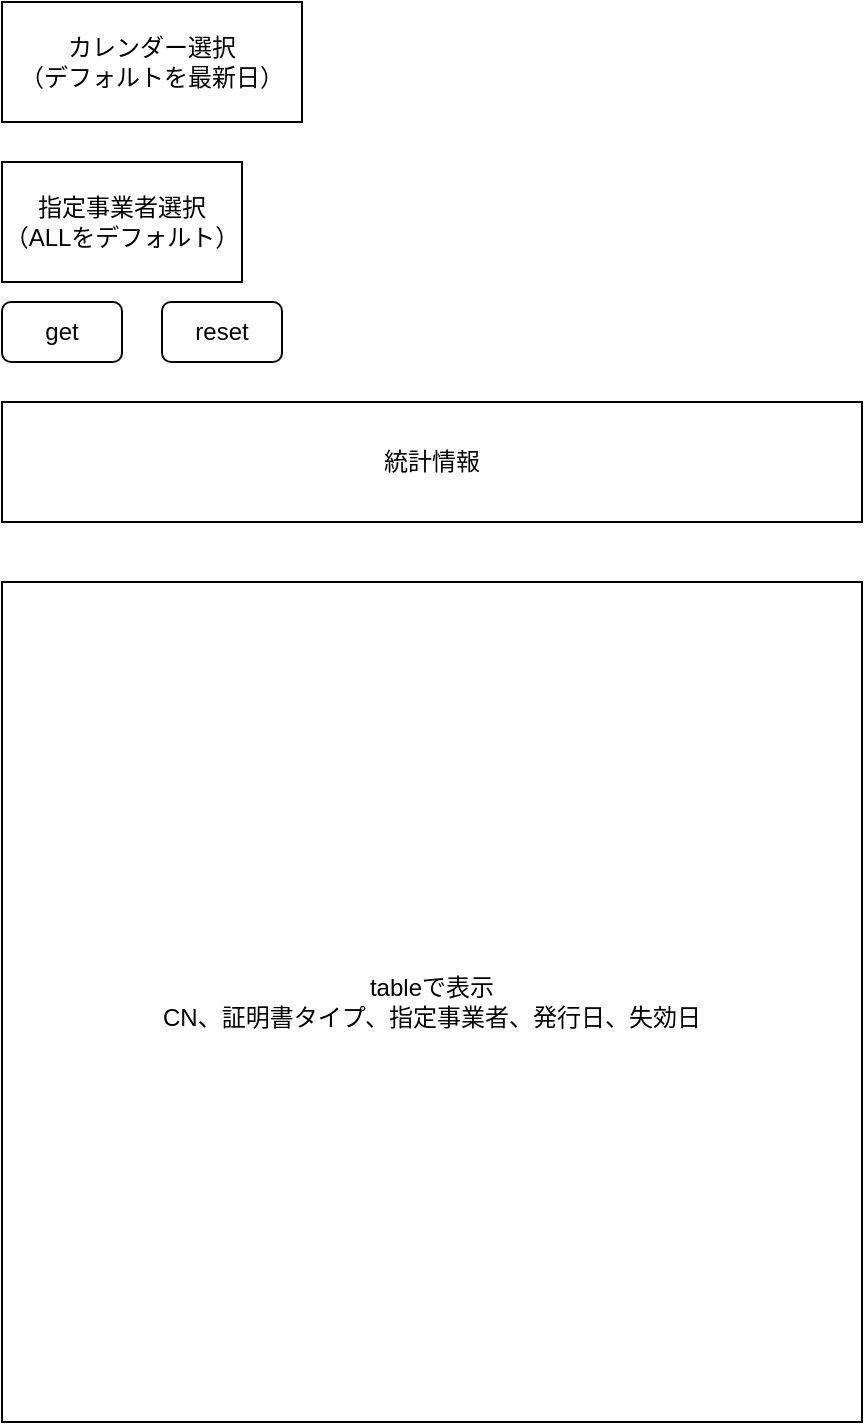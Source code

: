 <mxfile version="13.11.0" type="github">
  <diagram id="-ZOPiQ9BxUE2tg-C2Wg1" name="Page-1">
    <mxGraphModel dx="1347" dy="575" grid="1" gridSize="10" guides="1" tooltips="1" connect="1" arrows="1" fold="1" page="1" pageScale="1" pageWidth="827" pageHeight="1169" math="0" shadow="0">
      <root>
        <mxCell id="0" />
        <mxCell id="1" parent="0" />
        <mxCell id="KuG9MxHWzlSyERpQcjcm-2" value="&lt;div&gt;カレンダー選択&lt;/div&gt;&lt;div&gt;（デフォルトを最新日）&lt;/div&gt;" style="rounded=0;whiteSpace=wrap;html=1;" vertex="1" parent="1">
          <mxGeometry x="-730" y="180" width="150" height="60" as="geometry" />
        </mxCell>
        <mxCell id="KuG9MxHWzlSyERpQcjcm-3" value="&lt;div&gt;指定事業者選択&lt;/div&gt;（ALLをデフォルト）" style="rounded=0;whiteSpace=wrap;html=1;" vertex="1" parent="1">
          <mxGeometry x="-730" y="260" width="120" height="60" as="geometry" />
        </mxCell>
        <mxCell id="KuG9MxHWzlSyERpQcjcm-4" value="&lt;div&gt;tableで表示&lt;/div&gt;&lt;div&gt;CN、証明書タイプ、指定事業者、発行日、失効日&lt;br&gt;&lt;/div&gt;" style="rounded=0;whiteSpace=wrap;html=1;" vertex="1" parent="1">
          <mxGeometry x="-730" y="470" width="430" height="420" as="geometry" />
        </mxCell>
        <mxCell id="KuG9MxHWzlSyERpQcjcm-5" value="統計情報" style="rounded=0;whiteSpace=wrap;html=1;" vertex="1" parent="1">
          <mxGeometry x="-730" y="380" width="430" height="60" as="geometry" />
        </mxCell>
        <mxCell id="KuG9MxHWzlSyERpQcjcm-6" value="get" style="rounded=1;whiteSpace=wrap;html=1;" vertex="1" parent="1">
          <mxGeometry x="-730" y="330" width="60" height="30" as="geometry" />
        </mxCell>
        <mxCell id="KuG9MxHWzlSyERpQcjcm-7" value="reset" style="rounded=1;whiteSpace=wrap;html=1;" vertex="1" parent="1">
          <mxGeometry x="-650" y="330" width="60" height="30" as="geometry" />
        </mxCell>
      </root>
    </mxGraphModel>
  </diagram>
</mxfile>
